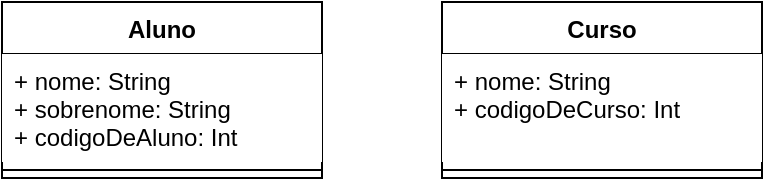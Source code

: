 <mxfile version="13.7.1"><diagram id="C5RBs43oDa-KdzZeNtuy" name="Page-1"><mxGraphModel dx="367" dy="800" grid="1" gridSize="10" guides="0" tooltips="1" connect="1" arrows="1" fold="1" page="1" pageScale="1" pageWidth="827" pageHeight="1169" math="0" shadow="0"><root><mxCell id="WIyWlLk6GJQsqaUBKTNV-0"/><mxCell id="WIyWlLk6GJQsqaUBKTNV-1" parent="WIyWlLk6GJQsqaUBKTNV-0"/><mxCell id="2qhh8JdvaFWv3G7_nNXt-7" value="Aluno" style="swimlane;fontStyle=1;align=center;verticalAlign=top;childLayout=stackLayout;horizontal=1;startSize=26;horizontalStack=0;resizeParent=1;resizeParentMax=0;resizeLast=0;collapsible=1;marginBottom=0;" vertex="1" parent="WIyWlLk6GJQsqaUBKTNV-1"><mxGeometry x="170" y="180" width="160" height="88" as="geometry"/></mxCell><mxCell id="2qhh8JdvaFWv3G7_nNXt-8" value="+ nome: String&#10;+ sobrenome: String&#10;+ codigoDeAluno: Int" style="text;strokeColor=none;align=left;verticalAlign=top;spacingLeft=4;spacingRight=4;overflow=hidden;rotatable=0;points=[[0,0.5],[1,0.5]];portConstraint=eastwest;fillColor=#ffffff;" vertex="1" parent="2qhh8JdvaFWv3G7_nNXt-7"><mxGeometry y="26" width="160" height="54" as="geometry"/></mxCell><mxCell id="2qhh8JdvaFWv3G7_nNXt-9" value="" style="line;strokeWidth=1;fillColor=none;align=left;verticalAlign=middle;spacingTop=-1;spacingLeft=3;spacingRight=3;rotatable=0;labelPosition=right;points=[];portConstraint=eastwest;" vertex="1" parent="2qhh8JdvaFWv3G7_nNXt-7"><mxGeometry y="80" width="160" height="8" as="geometry"/></mxCell><mxCell id="2qhh8JdvaFWv3G7_nNXt-0" value="Curso" style="swimlane;fontStyle=1;align=center;verticalAlign=top;childLayout=stackLayout;horizontal=1;startSize=26;horizontalStack=0;resizeParent=1;resizeParentMax=0;resizeLast=0;collapsible=1;marginBottom=0;" vertex="1" parent="WIyWlLk6GJQsqaUBKTNV-1"><mxGeometry x="390" y="180" width="160" height="88" as="geometry"/></mxCell><mxCell id="2qhh8JdvaFWv3G7_nNXt-1" value="+ nome: String&#10;+ codigoDeCurso: Int" style="text;strokeColor=none;align=left;verticalAlign=top;spacingLeft=4;spacingRight=4;overflow=hidden;rotatable=0;points=[[0,0.5],[1,0.5]];portConstraint=eastwest;fillColor=#ffffff;" vertex="1" parent="2qhh8JdvaFWv3G7_nNXt-0"><mxGeometry y="26" width="160" height="54" as="geometry"/></mxCell><mxCell id="2qhh8JdvaFWv3G7_nNXt-2" value="" style="line;strokeWidth=1;fillColor=none;align=left;verticalAlign=middle;spacingTop=-1;spacingLeft=3;spacingRight=3;rotatable=0;labelPosition=right;points=[];portConstraint=eastwest;" vertex="1" parent="2qhh8JdvaFWv3G7_nNXt-0"><mxGeometry y="80" width="160" height="8" as="geometry"/></mxCell></root></mxGraphModel></diagram></mxfile>